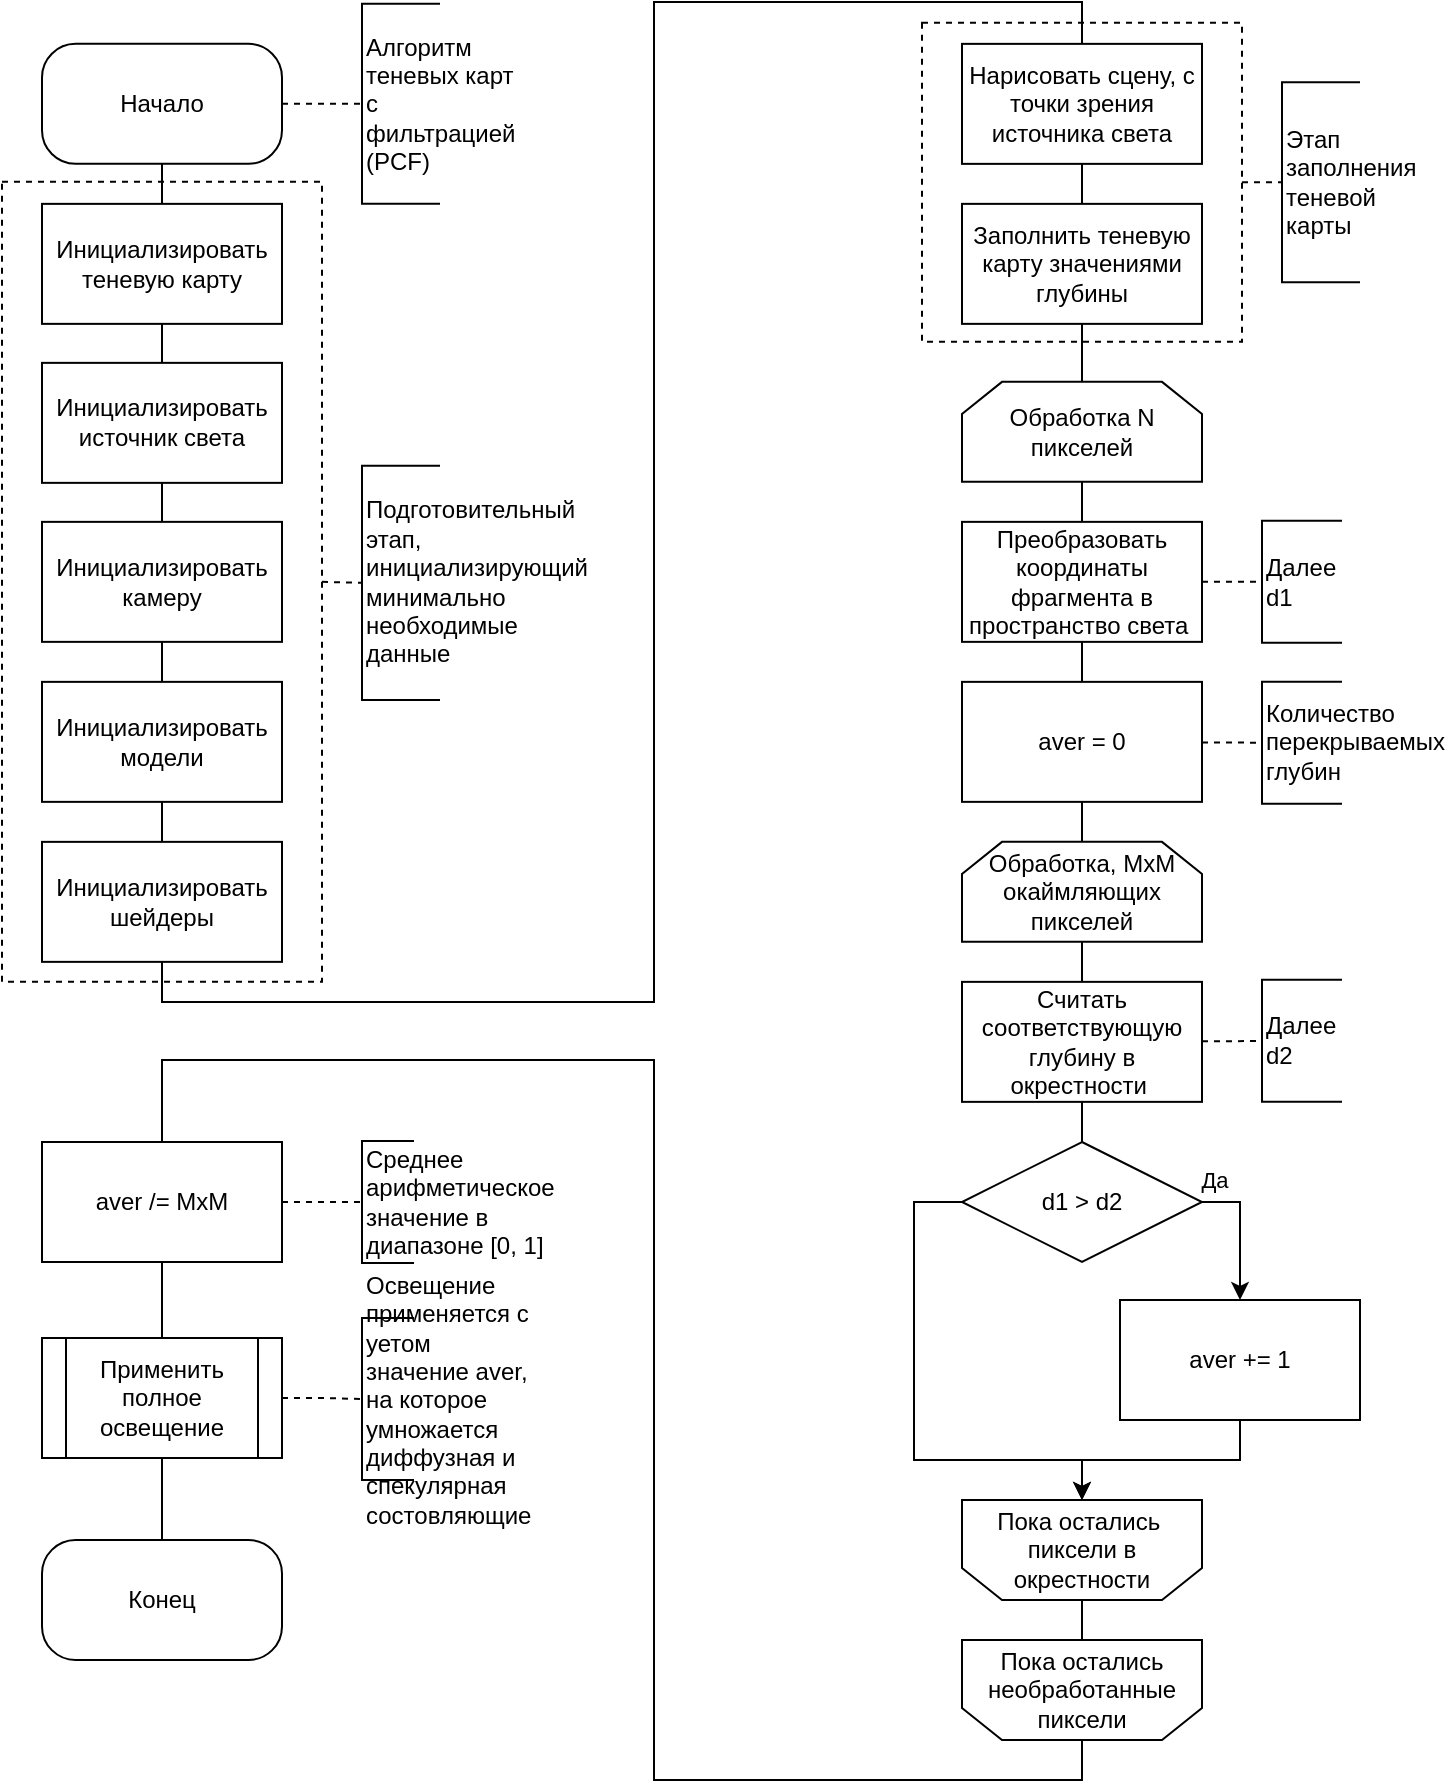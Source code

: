 <mxfile>
    <diagram id="PJP29Ces6krjpxRetGwr" name="Page-1">
        <mxGraphModel dx="832" dy="1780" grid="1" gridSize="10" guides="1" tooltips="1" connect="1" arrows="1" fold="1" page="1" pageScale="1" pageWidth="827" pageHeight="1169" math="0" shadow="0">
            <root>
                <mxCell id="0"/>
                <mxCell id="1" parent="0"/>
                <mxCell id="2" style="edgeStyle=orthogonalEdgeStyle;rounded=0;html=1;entryX=0;entryY=0.5;entryDx=0;entryDy=0;entryPerimeter=0;strokeColor=default;fontColor=default;endArrow=none;endFill=0;dashed=1;" parent="1" source="3" target="25" edge="1">
                    <mxGeometry relative="1" as="geometry"/>
                </mxCell>
                <mxCell id="3" value="" style="rounded=0;whiteSpace=wrap;html=1;dashed=1;" parent="1" vertex="1">
                    <mxGeometry x="534" y="-938.57" width="160" height="159.5" as="geometry"/>
                </mxCell>
                <mxCell id="4" style="edgeStyle=none;html=1;exitX=1;exitY=0.5;exitDx=0;exitDy=0;entryX=0;entryY=0.5;entryDx=0;entryDy=0;entryPerimeter=0;endArrow=none;endFill=0;dashed=1;" parent="1" source="5" target="18" edge="1">
                    <mxGeometry relative="1" as="geometry"/>
                </mxCell>
                <mxCell id="5" value="" style="rounded=0;whiteSpace=wrap;html=1;dashed=1;" parent="1" vertex="1">
                    <mxGeometry x="74" y="-859.07" width="160" height="400" as="geometry"/>
                </mxCell>
                <mxCell id="6" style="edgeStyle=none;html=1;exitX=1;exitY=0.5;exitDx=0;exitDy=0;entryX=0;entryY=0.5;entryDx=0;entryDy=0;entryPerimeter=0;dashed=1;endArrow=none;endFill=0;" parent="1" source="8" target="9" edge="1">
                    <mxGeometry relative="1" as="geometry"/>
                </mxCell>
                <mxCell id="7" style="edgeStyle=none;html=1;endArrow=none;endFill=0;" parent="1" source="8" target="11" edge="1">
                    <mxGeometry relative="1" as="geometry"/>
                </mxCell>
                <mxCell id="8" value="Начало" style="rounded=1;whiteSpace=wrap;html=1;arcSize=28;" parent="1" vertex="1">
                    <mxGeometry x="94" y="-928.07" width="120" height="60" as="geometry"/>
                </mxCell>
                <mxCell id="9" value="Алгоритм теневых карт с фильтрацией (PCF)" style="strokeWidth=1;shape=mxgraph.flowchart.annotation_1;align=left;pointerEvents=1;whiteSpace=wrap;fontColor=default;" parent="1" vertex="1">
                    <mxGeometry x="254" y="-948.07" width="39" height="100" as="geometry"/>
                </mxCell>
                <mxCell id="10" style="edgeStyle=none;html=1;endArrow=none;endFill=0;" parent="1" source="11" target="13" edge="1">
                    <mxGeometry relative="1" as="geometry"/>
                </mxCell>
                <mxCell id="11" value="Инициализировать теневую карту" style="rounded=0;whiteSpace=wrap;" parent="1" vertex="1">
                    <mxGeometry x="94" y="-848.07" width="120" height="60" as="geometry"/>
                </mxCell>
                <mxCell id="12" style="edgeStyle=none;html=1;endArrow=none;endFill=0;" parent="1" source="13" target="15" edge="1">
                    <mxGeometry relative="1" as="geometry"/>
                </mxCell>
                <mxCell id="13" value="Инициализировать источник света" style="rounded=0;whiteSpace=wrap;" parent="1" vertex="1">
                    <mxGeometry x="94" y="-768.57" width="120" height="60" as="geometry"/>
                </mxCell>
                <mxCell id="14" style="edgeStyle=none;html=1;endArrow=none;endFill=0;" parent="1" source="15" target="17" edge="1">
                    <mxGeometry relative="1" as="geometry"/>
                </mxCell>
                <mxCell id="15" value="Инициализировать камеру" style="rounded=0;whiteSpace=wrap;" parent="1" vertex="1">
                    <mxGeometry x="94" y="-689.07" width="120" height="60" as="geometry"/>
                </mxCell>
                <mxCell id="16" style="edgeStyle=none;html=1;endArrow=none;endFill=0;" parent="1" source="17" target="20" edge="1">
                    <mxGeometry relative="1" as="geometry"/>
                </mxCell>
                <mxCell id="17" value="Инициализировать модели" style="rounded=0;whiteSpace=wrap;" parent="1" vertex="1">
                    <mxGeometry x="94" y="-609.07" width="120" height="60" as="geometry"/>
                </mxCell>
                <mxCell id="18" value="Подготовительный этап, инициализирующий минимально необходимые данные" style="strokeWidth=1;shape=mxgraph.flowchart.annotation_1;align=left;pointerEvents=1;whiteSpace=wrap;labelBorderColor=none;labelBackgroundColor=none;spacing=2;" parent="1" vertex="1">
                    <mxGeometry x="254" y="-717.14" width="39" height="117.14" as="geometry"/>
                </mxCell>
                <mxCell id="19" style="edgeStyle=orthogonalEdgeStyle;rounded=0;html=1;entryX=0.5;entryY=0;entryDx=0;entryDy=0;strokeColor=default;fontColor=default;endArrow=none;endFill=0;" parent="1" source="20" target="22" edge="1">
                    <mxGeometry relative="1" as="geometry">
                        <Array as="points">
                            <mxPoint x="154" y="-449"/>
                            <mxPoint x="400" y="-449"/>
                            <mxPoint x="400" y="-949"/>
                            <mxPoint x="614" y="-949"/>
                        </Array>
                    </mxGeometry>
                </mxCell>
                <mxCell id="20" value="Инициализировать&#10;шейдеры" style="rounded=0;whiteSpace=wrap;" parent="1" vertex="1">
                    <mxGeometry x="94" y="-529.07" width="120" height="60" as="geometry"/>
                </mxCell>
                <mxCell id="21" style="edgeStyle=orthogonalEdgeStyle;rounded=0;html=1;strokeColor=default;fontColor=default;endArrow=none;endFill=0;" parent="1" source="22" target="24" edge="1">
                    <mxGeometry relative="1" as="geometry"/>
                </mxCell>
                <mxCell id="22" value="Нарисовать сцену, с точки зрения источника света" style="rounded=0;whiteSpace=wrap;" parent="1" vertex="1">
                    <mxGeometry x="554" y="-928.07" width="120" height="60" as="geometry"/>
                </mxCell>
                <mxCell id="23" style="edgeStyle=orthogonalEdgeStyle;rounded=0;html=1;exitX=0.5;exitY=1;exitDx=0;exitDy=0;strokeColor=default;fontColor=default;endArrow=none;endFill=0;" parent="1" source="24" edge="1">
                    <mxGeometry relative="1" as="geometry">
                        <mxPoint x="614" y="-759.07" as="targetPoint"/>
                    </mxGeometry>
                </mxCell>
                <mxCell id="24" value="Заполнить теневую карту значениями глубины" style="rounded=0;whiteSpace=wrap;" parent="1" vertex="1">
                    <mxGeometry x="554" y="-848.07" width="120" height="60" as="geometry"/>
                </mxCell>
                <mxCell id="25" value="Этап заполнения теневой карты" style="strokeWidth=1;shape=mxgraph.flowchart.annotation_1;align=left;pointerEvents=1;whiteSpace=wrap;fontColor=default;" parent="1" vertex="1">
                    <mxGeometry x="714" y="-908.82" width="39" height="100" as="geometry"/>
                </mxCell>
                <mxCell id="26" style="edgeStyle=orthogonalEdgeStyle;rounded=0;html=1;strokeColor=default;fontColor=default;endArrow=none;endFill=0;" parent="1" source="27" target="32" edge="1">
                    <mxGeometry relative="1" as="geometry"/>
                </mxCell>
                <mxCell id="27" value="Обработка N пикселей" style="shape=loopLimit;whiteSpace=wrap;html=1;labelBackgroundColor=none;labelBorderColor=none;fontColor=default;" parent="1" vertex="1">
                    <mxGeometry x="554" y="-759.07" width="120" height="50" as="geometry"/>
                </mxCell>
                <mxCell id="31" style="edgeStyle=orthogonalEdgeStyle;rounded=0;html=1;entryX=0;entryY=0.5;entryDx=0;entryDy=0;entryPerimeter=0;strokeColor=default;fontColor=default;endArrow=none;endFill=0;dashed=1;" parent="1" source="32" target="36" edge="1">
                    <mxGeometry relative="1" as="geometry"/>
                </mxCell>
                <mxCell id="50" style="edgeStyle=none;html=1;endArrow=none;endFill=0;" parent="1" source="32" target="49" edge="1">
                    <mxGeometry relative="1" as="geometry"/>
                </mxCell>
                <mxCell id="32" value="Преобразовать координаты фрагмента в пространство света " style="rounded=0;whiteSpace=wrap;" parent="1" vertex="1">
                    <mxGeometry x="554" y="-689.07" width="120" height="60" as="geometry"/>
                </mxCell>
                <mxCell id="36" value="Далее&#10;d1" style="strokeWidth=1;shape=mxgraph.flowchart.annotation_1;align=left;pointerEvents=1;whiteSpace=wrap;fontColor=default;" parent="1" vertex="1">
                    <mxGeometry x="704" y="-689.57" width="40" height="61" as="geometry"/>
                </mxCell>
                <mxCell id="46" value="Конец" style="rounded=1;whiteSpace=wrap;html=1;arcSize=28;" parent="1" vertex="1">
                    <mxGeometry x="94" y="-180" width="120" height="60" as="geometry"/>
                </mxCell>
                <mxCell id="53" style="edgeStyle=none;html=1;endArrow=none;endFill=0;" parent="1" source="47" target="52" edge="1">
                    <mxGeometry relative="1" as="geometry"/>
                </mxCell>
                <mxCell id="47" value="Обработка, MxM окаймляющих пикселей" style="shape=loopLimit;whiteSpace=wrap;html=1;labelBackgroundColor=none;labelBorderColor=none;fontColor=default;" parent="1" vertex="1">
                    <mxGeometry x="554" y="-529.07" width="120" height="50" as="geometry"/>
                </mxCell>
                <mxCell id="51" style="edgeStyle=none;html=1;endArrow=none;endFill=0;" parent="1" source="49" target="47" edge="1">
                    <mxGeometry relative="1" as="geometry"/>
                </mxCell>
                <mxCell id="57" style="edgeStyle=none;html=1;dashed=1;endArrow=none;endFill=0;" parent="1" source="49" target="56" edge="1">
                    <mxGeometry relative="1" as="geometry"/>
                </mxCell>
                <mxCell id="49" value="aver = 0" style="rounded=0;whiteSpace=wrap;" parent="1" vertex="1">
                    <mxGeometry x="554" y="-609.07" width="120" height="60" as="geometry"/>
                </mxCell>
                <mxCell id="55" style="edgeStyle=none;html=1;endArrow=none;endFill=0;dashed=1;" parent="1" source="52" target="54" edge="1">
                    <mxGeometry relative="1" as="geometry"/>
                </mxCell>
                <mxCell id="59" style="edgeStyle=none;html=1;endArrow=none;endFill=0;" parent="1" source="52" target="58" edge="1">
                    <mxGeometry relative="1" as="geometry"/>
                </mxCell>
                <mxCell id="52" value="Считать соответствующую глубину в окрестности " style="rounded=0;whiteSpace=wrap;" parent="1" vertex="1">
                    <mxGeometry x="554" y="-459.07" width="120" height="60" as="geometry"/>
                </mxCell>
                <mxCell id="54" value="Далее&#10;d2" style="strokeWidth=1;shape=mxgraph.flowchart.annotation_1;align=left;pointerEvents=1;whiteSpace=wrap;fontColor=default;" parent="1" vertex="1">
                    <mxGeometry x="704" y="-460.07" width="40" height="61" as="geometry"/>
                </mxCell>
                <mxCell id="56" value="Количество перекрываемых глубин" style="strokeWidth=1;shape=mxgraph.flowchart.annotation_1;align=left;pointerEvents=1;whiteSpace=wrap;fontColor=default;" parent="1" vertex="1">
                    <mxGeometry x="704" y="-609.07" width="40" height="61" as="geometry"/>
                </mxCell>
                <mxCell id="63" style="edgeStyle=orthogonalEdgeStyle;html=1;exitX=1;exitY=0.5;exitDx=0;exitDy=0;endArrow=classic;endFill=1;rounded=0;" parent="1" source="58" target="60" edge="1">
                    <mxGeometry relative="1" as="geometry"/>
                </mxCell>
                <mxCell id="64" value="Да" style="edgeLabel;html=1;align=center;verticalAlign=middle;resizable=0;points=[];" parent="63" vertex="1" connectable="0">
                    <mxGeometry x="-0.552" relative="1" as="geometry">
                        <mxPoint x="-9" y="-11" as="offset"/>
                    </mxGeometry>
                </mxCell>
                <mxCell id="68" style="edgeStyle=orthogonalEdgeStyle;rounded=0;html=1;exitX=0;exitY=0.5;exitDx=0;exitDy=0;endArrow=classic;endFill=1;" parent="1" source="58" target="65" edge="1">
                    <mxGeometry relative="1" as="geometry">
                        <Array as="points">
                            <mxPoint x="530" y="-349"/>
                            <mxPoint x="530" y="-220"/>
                            <mxPoint x="614" y="-220"/>
                        </Array>
                    </mxGeometry>
                </mxCell>
                <mxCell id="58" value="d1 &amp;gt; d2" style="rhombus;whiteSpace=wrap;html=1;labelBackgroundColor=none;labelBorderColor=none;fontColor=default;" parent="1" vertex="1">
                    <mxGeometry x="554" y="-379.0" width="120" height="60" as="geometry"/>
                </mxCell>
                <mxCell id="66" style="edgeStyle=orthogonalEdgeStyle;rounded=0;html=1;endArrow=classic;endFill=1;" parent="1" source="60" target="65" edge="1">
                    <mxGeometry relative="1" as="geometry">
                        <Array as="points">
                            <mxPoint x="693" y="-220"/>
                            <mxPoint x="614" y="-220"/>
                        </Array>
                    </mxGeometry>
                </mxCell>
                <mxCell id="60" value="aver += 1" style="rounded=0;whiteSpace=wrap;" parent="1" vertex="1">
                    <mxGeometry x="633" y="-300.0" width="120" height="60" as="geometry"/>
                </mxCell>
                <mxCell id="86" style="edgeStyle=orthogonalEdgeStyle;rounded=0;html=1;endArrow=none;endFill=0;" parent="1" source="65" target="85" edge="1">
                    <mxGeometry relative="1" as="geometry"/>
                </mxCell>
                <mxCell id="65" value="Пока остались&amp;nbsp; пиксели в окрестности" style="shape=loopLimit;whiteSpace=wrap;html=1;labelBackgroundColor=none;labelBorderColor=none;fontColor=default;direction=west;" parent="1" vertex="1">
                    <mxGeometry x="554" y="-200" width="120" height="50" as="geometry"/>
                </mxCell>
                <mxCell id="75" style="edgeStyle=orthogonalEdgeStyle;rounded=0;html=1;dashed=1;endArrow=none;endFill=0;" parent="1" source="69" target="71" edge="1">
                    <mxGeometry relative="1" as="geometry"/>
                </mxCell>
                <mxCell id="82" style="edgeStyle=orthogonalEdgeStyle;rounded=0;html=1;endArrow=none;endFill=0;" parent="1" source="69" target="81" edge="1">
                    <mxGeometry relative="1" as="geometry"/>
                </mxCell>
                <mxCell id="69" value="aver /= MxM" style="rounded=0;whiteSpace=wrap;" parent="1" vertex="1">
                    <mxGeometry x="94" y="-379.0" width="120" height="60" as="geometry"/>
                </mxCell>
                <mxCell id="71" value="Среднее арифметическое значение в диапазоне [0, 1]" style="strokeWidth=1;shape=mxgraph.flowchart.annotation_1;align=left;pointerEvents=1;whiteSpace=wrap;fontColor=default;" parent="1" vertex="1">
                    <mxGeometry x="254" y="-379.5" width="26" height="61" as="geometry"/>
                </mxCell>
                <mxCell id="78" value="Освещение применяется с уетом значение aver, на которое умножается диффузная и спекулярная состовляющие" style="strokeWidth=1;shape=mxgraph.flowchart.annotation_1;align=left;pointerEvents=1;fontColor=default;whiteSpace=wrap;" parent="1" vertex="1">
                    <mxGeometry x="254" y="-291" width="26" height="81" as="geometry"/>
                </mxCell>
                <mxCell id="83" style="edgeStyle=orthogonalEdgeStyle;rounded=0;html=1;endArrow=none;endFill=0;dashed=1;" parent="1" source="81" target="78" edge="1">
                    <mxGeometry relative="1" as="geometry"/>
                </mxCell>
                <mxCell id="84" style="edgeStyle=orthogonalEdgeStyle;rounded=0;html=1;endArrow=none;endFill=0;" parent="1" source="81" target="46" edge="1">
                    <mxGeometry relative="1" as="geometry"/>
                </mxCell>
                <mxCell id="81" value="Применить полное освещение" style="shape=process;whiteSpace=wrap;html=1;backgroundOutline=1;" parent="1" vertex="1">
                    <mxGeometry x="94" y="-281" width="120" height="60" as="geometry"/>
                </mxCell>
                <mxCell id="87" style="edgeStyle=orthogonalEdgeStyle;rounded=0;html=1;entryX=0.5;entryY=0;entryDx=0;entryDy=0;endArrow=none;endFill=0;" parent="1" source="85" target="69" edge="1">
                    <mxGeometry relative="1" as="geometry">
                        <Array as="points">
                            <mxPoint x="614" y="-60"/>
                            <mxPoint x="400" y="-60"/>
                            <mxPoint x="400" y="-420"/>
                            <mxPoint x="154" y="-420"/>
                        </Array>
                    </mxGeometry>
                </mxCell>
                <mxCell id="85" value="Пока остались необработанные пиксели" style="shape=loopLimit;whiteSpace=wrap;html=1;labelBackgroundColor=none;labelBorderColor=none;fontColor=default;direction=west;" parent="1" vertex="1">
                    <mxGeometry x="554" y="-130" width="120" height="50" as="geometry"/>
                </mxCell>
            </root>
        </mxGraphModel>
    </diagram>
</mxfile>